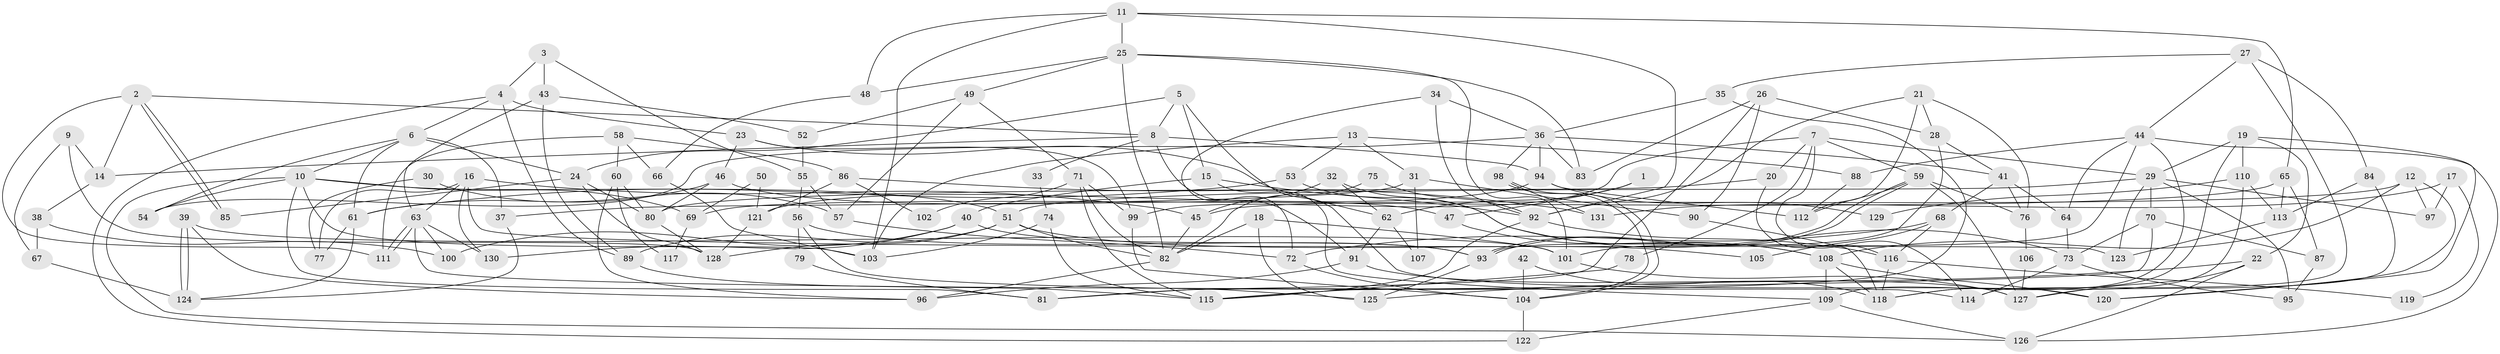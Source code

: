 // Generated by graph-tools (version 1.1) at 2025/11/02/27/25 16:11:18]
// undirected, 131 vertices, 262 edges
graph export_dot {
graph [start="1"]
  node [color=gray90,style=filled];
  1;
  2;
  3;
  4;
  5;
  6;
  7;
  8;
  9;
  10;
  11;
  12;
  13;
  14;
  15;
  16;
  17;
  18;
  19;
  20;
  21;
  22;
  23;
  24;
  25;
  26;
  27;
  28;
  29;
  30;
  31;
  32;
  33;
  34;
  35;
  36;
  37;
  38;
  39;
  40;
  41;
  42;
  43;
  44;
  45;
  46;
  47;
  48;
  49;
  50;
  51;
  52;
  53;
  54;
  55;
  56;
  57;
  58;
  59;
  60;
  61;
  62;
  63;
  64;
  65;
  66;
  67;
  68;
  69;
  70;
  71;
  72;
  73;
  74;
  75;
  76;
  77;
  78;
  79;
  80;
  81;
  82;
  83;
  84;
  85;
  86;
  87;
  88;
  89;
  90;
  91;
  92;
  93;
  94;
  95;
  96;
  97;
  98;
  99;
  100;
  101;
  102;
  103;
  104;
  105;
  106;
  107;
  108;
  109;
  110;
  111;
  112;
  113;
  114;
  115;
  116;
  117;
  118;
  119;
  120;
  121;
  122;
  123;
  124;
  125;
  126;
  127;
  128;
  129;
  130;
  131;
  1 -- 47;
  1 -- 62;
  2 -- 85;
  2 -- 85;
  2 -- 14;
  2 -- 8;
  2 -- 111;
  3 -- 43;
  3 -- 4;
  3 -- 55;
  4 -- 122;
  4 -- 6;
  4 -- 23;
  4 -- 89;
  5 -- 15;
  5 -- 120;
  5 -- 8;
  5 -- 24;
  6 -- 24;
  6 -- 10;
  6 -- 37;
  6 -- 54;
  6 -- 61;
  7 -- 59;
  7 -- 29;
  7 -- 20;
  7 -- 78;
  7 -- 99;
  7 -- 114;
  8 -- 14;
  8 -- 33;
  8 -- 91;
  8 -- 94;
  9 -- 14;
  9 -- 128;
  9 -- 67;
  10 -- 103;
  10 -- 51;
  10 -- 54;
  10 -- 69;
  10 -- 81;
  10 -- 126;
  11 -- 25;
  11 -- 92;
  11 -- 48;
  11 -- 65;
  11 -- 103;
  12 -- 120;
  12 -- 108;
  12 -- 45;
  12 -- 97;
  13 -- 88;
  13 -- 53;
  13 -- 31;
  13 -- 103;
  14 -- 38;
  15 -- 92;
  15 -- 40;
  15 -- 109;
  16 -- 45;
  16 -- 63;
  16 -- 77;
  16 -- 123;
  16 -- 130;
  17 -- 131;
  17 -- 97;
  17 -- 119;
  18 -- 82;
  18 -- 101;
  18 -- 125;
  19 -- 118;
  19 -- 110;
  19 -- 22;
  19 -- 29;
  19 -- 120;
  20 -- 80;
  20 -- 116;
  21 -- 76;
  21 -- 28;
  21 -- 92;
  21 -- 112;
  22 -- 126;
  22 -- 125;
  22 -- 127;
  23 -- 46;
  23 -- 62;
  23 -- 99;
  24 -- 128;
  24 -- 80;
  24 -- 85;
  25 -- 83;
  25 -- 101;
  25 -- 48;
  25 -- 49;
  25 -- 82;
  26 -- 28;
  26 -- 81;
  26 -- 83;
  26 -- 90;
  27 -- 44;
  27 -- 114;
  27 -- 35;
  27 -- 84;
  28 -- 101;
  28 -- 41;
  29 -- 123;
  29 -- 51;
  29 -- 70;
  29 -- 95;
  29 -- 97;
  30 -- 77;
  30 -- 57;
  31 -- 90;
  31 -- 37;
  31 -- 107;
  32 -- 45;
  32 -- 62;
  32 -- 108;
  33 -- 74;
  34 -- 36;
  34 -- 92;
  34 -- 72;
  35 -- 36;
  35 -- 81;
  36 -- 54;
  36 -- 41;
  36 -- 83;
  36 -- 94;
  36 -- 98;
  37 -- 124;
  38 -- 100;
  38 -- 67;
  39 -- 96;
  39 -- 124;
  39 -- 124;
  39 -- 101;
  40 -- 93;
  40 -- 130;
  40 -- 100;
  41 -- 68;
  41 -- 64;
  41 -- 76;
  42 -- 118;
  42 -- 104;
  43 -- 52;
  43 -- 89;
  43 -- 63;
  44 -- 93;
  44 -- 109;
  44 -- 64;
  44 -- 88;
  44 -- 126;
  45 -- 82;
  46 -- 80;
  46 -- 61;
  46 -- 47;
  47 -- 108;
  48 -- 66;
  49 -- 57;
  49 -- 52;
  49 -- 71;
  50 -- 121;
  50 -- 69;
  51 -- 82;
  51 -- 89;
  51 -- 105;
  51 -- 128;
  52 -- 55;
  53 -- 73;
  53 -- 61;
  55 -- 56;
  55 -- 57;
  56 -- 125;
  56 -- 93;
  56 -- 79;
  57 -- 72;
  58 -- 111;
  58 -- 66;
  58 -- 60;
  58 -- 86;
  59 -- 93;
  59 -- 93;
  59 -- 112;
  59 -- 76;
  59 -- 127;
  60 -- 96;
  60 -- 80;
  60 -- 117;
  61 -- 124;
  61 -- 77;
  62 -- 91;
  62 -- 107;
  63 -- 111;
  63 -- 111;
  63 -- 100;
  63 -- 114;
  63 -- 130;
  64 -- 73;
  65 -- 87;
  65 -- 69;
  65 -- 113;
  66 -- 103;
  67 -- 124;
  68 -- 72;
  68 -- 116;
  68 -- 105;
  69 -- 117;
  70 -- 115;
  70 -- 73;
  70 -- 87;
  71 -- 99;
  71 -- 82;
  71 -- 102;
  71 -- 115;
  72 -- 104;
  73 -- 114;
  73 -- 95;
  74 -- 115;
  74 -- 103;
  75 -- 92;
  75 -- 82;
  76 -- 106;
  78 -- 115;
  79 -- 81;
  80 -- 128;
  82 -- 96;
  84 -- 127;
  84 -- 113;
  86 -- 121;
  86 -- 102;
  86 -- 131;
  87 -- 95;
  88 -- 112;
  89 -- 115;
  90 -- 118;
  91 -- 127;
  91 -- 96;
  92 -- 115;
  92 -- 116;
  93 -- 125;
  94 -- 112;
  94 -- 121;
  94 -- 129;
  98 -- 104;
  98 -- 104;
  98 -- 131;
  99 -- 104;
  101 -- 127;
  104 -- 122;
  106 -- 127;
  108 -- 109;
  108 -- 118;
  108 -- 120;
  109 -- 126;
  109 -- 122;
  110 -- 113;
  110 -- 118;
  110 -- 129;
  113 -- 123;
  116 -- 118;
  116 -- 119;
  121 -- 128;
}
